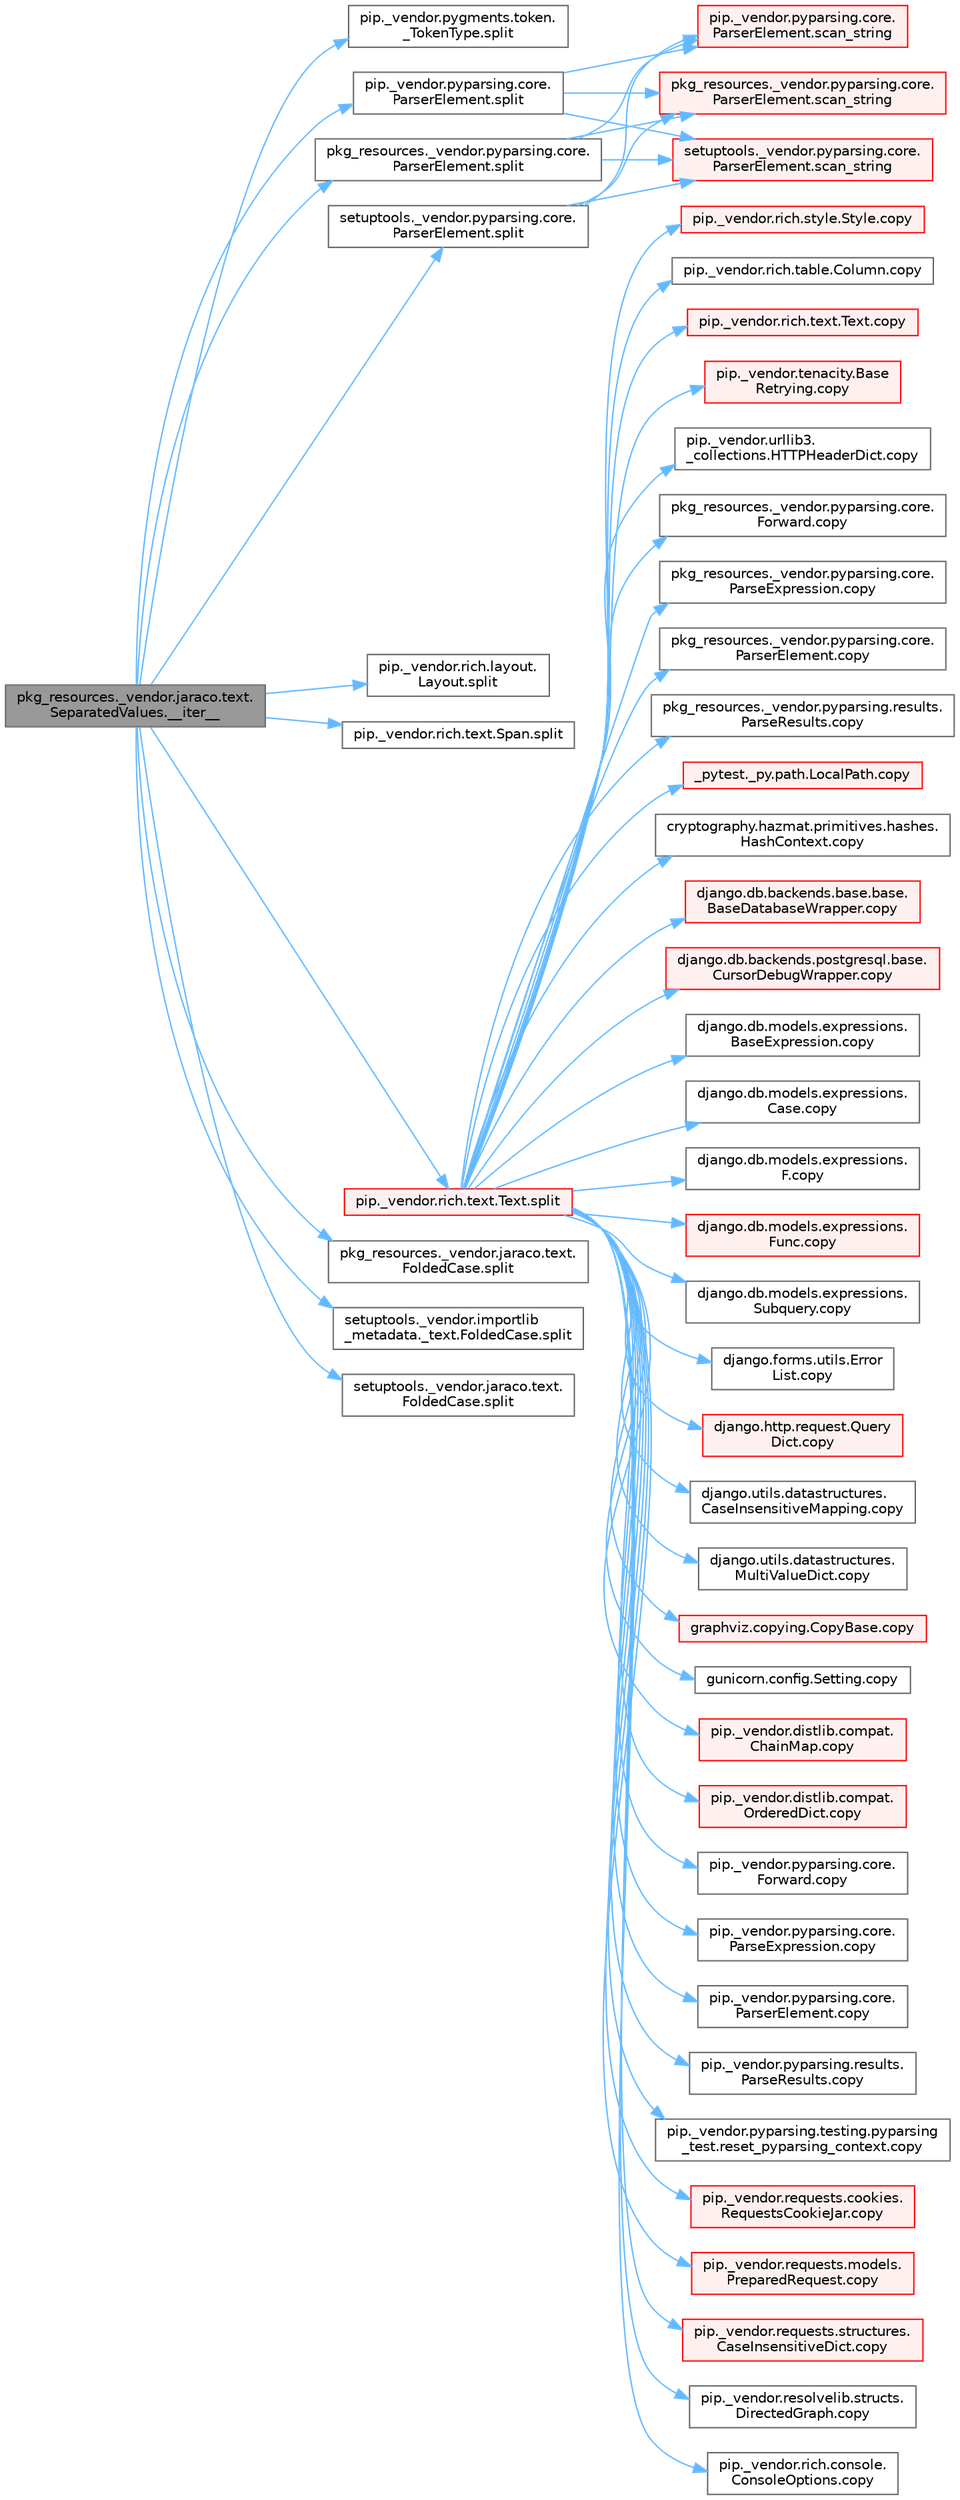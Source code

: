 digraph "pkg_resources._vendor.jaraco.text.SeparatedValues.__iter__"
{
 // LATEX_PDF_SIZE
  bgcolor="transparent";
  edge [fontname=Helvetica,fontsize=10,labelfontname=Helvetica,labelfontsize=10];
  node [fontname=Helvetica,fontsize=10,shape=box,height=0.2,width=0.4];
  rankdir="LR";
  Node1 [id="Node000001",label="pkg_resources._vendor.jaraco.text.\lSeparatedValues.__iter__",height=0.2,width=0.4,color="gray40", fillcolor="grey60", style="filled", fontcolor="black",tooltip=" "];
  Node1 -> Node2 [id="edge1_Node000001_Node000002",color="steelblue1",style="solid",tooltip=" "];
  Node2 [id="Node000002",label="pip._vendor.pygments.token.\l_TokenType.split",height=0.2,width=0.4,color="grey40", fillcolor="white", style="filled",URL="$classpip_1_1__vendor_1_1pygments_1_1token_1_1___token_type.html#a3d01a6c38f1541b83d8a50d6d26255f3",tooltip=" "];
  Node1 -> Node3 [id="edge2_Node000001_Node000003",color="steelblue1",style="solid",tooltip=" "];
  Node3 [id="Node000003",label="pip._vendor.pyparsing.core.\lParserElement.split",height=0.2,width=0.4,color="grey40", fillcolor="white", style="filled",URL="$classpip_1_1__vendor_1_1pyparsing_1_1core_1_1_parser_element.html#a4d8b15e96c35f49dd311c05519c05b48",tooltip=" "];
  Node3 -> Node4 [id="edge3_Node000003_Node000004",color="steelblue1",style="solid",tooltip=" "];
  Node4 [id="Node000004",label="pip._vendor.pyparsing.core.\lParserElement.scan_string",height=0.2,width=0.4,color="red", fillcolor="#FFF0F0", style="filled",URL="$classpip_1_1__vendor_1_1pyparsing_1_1core_1_1_parser_element.html#a0a066b31d55597f3b2ac426eab0ef7a8",tooltip=" "];
  Node3 -> Node65 [id="edge4_Node000003_Node000065",color="steelblue1",style="solid",tooltip=" "];
  Node65 [id="Node000065",label="pkg_resources._vendor.pyparsing.core.\lParserElement.scan_string",height=0.2,width=0.4,color="red", fillcolor="#FFF0F0", style="filled",URL="$classpkg__resources_1_1__vendor_1_1pyparsing_1_1core_1_1_parser_element.html#a72c2c28e4b4d308fb917b19795da3b31",tooltip=" "];
  Node3 -> Node66 [id="edge5_Node000003_Node000066",color="steelblue1",style="solid",tooltip=" "];
  Node66 [id="Node000066",label="setuptools._vendor.pyparsing.core.\lParserElement.scan_string",height=0.2,width=0.4,color="red", fillcolor="#FFF0F0", style="filled",URL="$classsetuptools_1_1__vendor_1_1pyparsing_1_1core_1_1_parser_element.html#a1e2aa4fc1e0debef9f876b7e1ccbfb62",tooltip=" "];
  Node1 -> Node67 [id="edge6_Node000001_Node000067",color="steelblue1",style="solid",tooltip=" "];
  Node67 [id="Node000067",label="pip._vendor.rich.layout.\lLayout.split",height=0.2,width=0.4,color="grey40", fillcolor="white", style="filled",URL="$classpip_1_1__vendor_1_1rich_1_1layout_1_1_layout.html#aca76e57b5a022d85f95730f661a23984",tooltip=" "];
  Node1 -> Node68 [id="edge7_Node000001_Node000068",color="steelblue1",style="solid",tooltip=" "];
  Node68 [id="Node000068",label="pip._vendor.rich.text.Span.split",height=0.2,width=0.4,color="grey40", fillcolor="white", style="filled",URL="$classpip_1_1__vendor_1_1rich_1_1text_1_1_span.html#a9c49dd58fd7dd923cabb50069550f1a5",tooltip=" "];
  Node1 -> Node69 [id="edge8_Node000001_Node000069",color="steelblue1",style="solid",tooltip=" "];
  Node69 [id="Node000069",label="pip._vendor.rich.text.Text.split",height=0.2,width=0.4,color="red", fillcolor="#FFF0F0", style="filled",URL="$classpip_1_1__vendor_1_1rich_1_1text_1_1_text.html#a73ffa0adbe053fc8c7cca53e4ce32c7b",tooltip=" "];
  Node69 -> Node70 [id="edge9_Node000069_Node000070",color="steelblue1",style="solid",tooltip=" "];
  Node70 [id="Node000070",label="_pytest._py.path.LocalPath.copy",height=0.2,width=0.4,color="red", fillcolor="#FFF0F0", style="filled",URL="$class__pytest_1_1__py_1_1path_1_1_local_path.html#a9eeecae0b90a7147e6bf23d6ea8fc6c0",tooltip=" "];
  Node69 -> Node2356 [id="edge10_Node000069_Node002356",color="steelblue1",style="solid",tooltip=" "];
  Node2356 [id="Node002356",label="cryptography.hazmat.primitives.hashes.\lHashContext.copy",height=0.2,width=0.4,color="grey40", fillcolor="white", style="filled",URL="$classcryptography_1_1hazmat_1_1primitives_1_1hashes_1_1_hash_context.html#a9f9b30a47684d469cfdc3db7a7261ea1",tooltip=" "];
  Node69 -> Node2357 [id="edge11_Node000069_Node002357",color="steelblue1",style="solid",tooltip=" "];
  Node2357 [id="Node002357",label="django.db.backends.base.base.\lBaseDatabaseWrapper.copy",height=0.2,width=0.4,color="red", fillcolor="#FFF0F0", style="filled",URL="$classdjango_1_1db_1_1backends_1_1base_1_1base_1_1_base_database_wrapper.html#a655ed3d049ec9c35530e8819d28fdc62",tooltip=" "];
  Node69 -> Node2358 [id="edge12_Node000069_Node002358",color="steelblue1",style="solid",tooltip=" "];
  Node2358 [id="Node002358",label="django.db.backends.postgresql.base.\lCursorDebugWrapper.copy",height=0.2,width=0.4,color="red", fillcolor="#FFF0F0", style="filled",URL="$classdjango_1_1db_1_1backends_1_1postgresql_1_1base_1_1_cursor_debug_wrapper.html#a35ca6cc5e6e9ba970c3c3f7469be22ef",tooltip=" "];
  Node69 -> Node2360 [id="edge13_Node000069_Node002360",color="steelblue1",style="solid",tooltip=" "];
  Node2360 [id="Node002360",label="django.db.models.expressions.\lBaseExpression.copy",height=0.2,width=0.4,color="grey40", fillcolor="white", style="filled",URL="$classdjango_1_1db_1_1models_1_1expressions_1_1_base_expression.html#aeeb404c3f264e4a520308bad3b41fabf",tooltip=" "];
  Node69 -> Node2361 [id="edge14_Node000069_Node002361",color="steelblue1",style="solid",tooltip=" "];
  Node2361 [id="Node002361",label="django.db.models.expressions.\lCase.copy",height=0.2,width=0.4,color="grey40", fillcolor="white", style="filled",URL="$classdjango_1_1db_1_1models_1_1expressions_1_1_case.html#a98cff87cf380bd54d7c21cb381c64daf",tooltip=" "];
  Node69 -> Node2362 [id="edge15_Node000069_Node002362",color="steelblue1",style="solid",tooltip=" "];
  Node2362 [id="Node002362",label="django.db.models.expressions.\lF.copy",height=0.2,width=0.4,color="grey40", fillcolor="white", style="filled",URL="$classdjango_1_1db_1_1models_1_1expressions_1_1_f.html#a58698f9a53ce3133f53d1602cc551e1b",tooltip=" "];
  Node69 -> Node2363 [id="edge16_Node000069_Node002363",color="steelblue1",style="solid",tooltip=" "];
  Node2363 [id="Node002363",label="django.db.models.expressions.\lFunc.copy",height=0.2,width=0.4,color="red", fillcolor="#FFF0F0", style="filled",URL="$classdjango_1_1db_1_1models_1_1expressions_1_1_func.html#a6883d18f5aeb4398d367e841e6e21671",tooltip=" "];
  Node69 -> Node2364 [id="edge17_Node000069_Node002364",color="steelblue1",style="solid",tooltip=" "];
  Node2364 [id="Node002364",label="django.db.models.expressions.\lSubquery.copy",height=0.2,width=0.4,color="grey40", fillcolor="white", style="filled",URL="$classdjango_1_1db_1_1models_1_1expressions_1_1_subquery.html#a59363e529ff37aa5c16a09b76e6e6bf9",tooltip=" "];
  Node69 -> Node2365 [id="edge18_Node000069_Node002365",color="steelblue1",style="solid",tooltip=" "];
  Node2365 [id="Node002365",label="django.forms.utils.Error\lList.copy",height=0.2,width=0.4,color="grey40", fillcolor="white", style="filled",URL="$classdjango_1_1forms_1_1utils_1_1_error_list.html#a46176c1849362dd93ea227cfec28d1ff",tooltip=" "];
  Node69 -> Node2366 [id="edge19_Node000069_Node002366",color="steelblue1",style="solid",tooltip=" "];
  Node2366 [id="Node002366",label="django.http.request.Query\lDict.copy",height=0.2,width=0.4,color="red", fillcolor="#FFF0F0", style="filled",URL="$classdjango_1_1http_1_1request_1_1_query_dict.html#ada9e4956e62868c5587b9ffde7b358b5",tooltip=" "];
  Node69 -> Node2540 [id="edge20_Node000069_Node002540",color="steelblue1",style="solid",tooltip=" "];
  Node2540 [id="Node002540",label="django.utils.datastructures.\lCaseInsensitiveMapping.copy",height=0.2,width=0.4,color="grey40", fillcolor="white", style="filled",URL="$classdjango_1_1utils_1_1datastructures_1_1_case_insensitive_mapping.html#a89e52f7d943ef70ee9e2731a1bb25084",tooltip=" "];
  Node69 -> Node2541 [id="edge21_Node000069_Node002541",color="steelblue1",style="solid",tooltip=" "];
  Node2541 [id="Node002541",label="django.utils.datastructures.\lMultiValueDict.copy",height=0.2,width=0.4,color="grey40", fillcolor="white", style="filled",URL="$classdjango_1_1utils_1_1datastructures_1_1_multi_value_dict.html#aa04a15080bb2af3ac7cc3f4791a54786",tooltip=" "];
  Node69 -> Node2542 [id="edge22_Node000069_Node002542",color="steelblue1",style="solid",tooltip=" "];
  Node2542 [id="Node002542",label="graphviz.copying.CopyBase.copy",height=0.2,width=0.4,color="red", fillcolor="#FFF0F0", style="filled",URL="$classgraphviz_1_1copying_1_1_copy_base.html#a2f81c0dd9b8d1f25d9aebacfdb5ee284",tooltip=" "];
  Node69 -> Node2553 [id="edge23_Node000069_Node002553",color="steelblue1",style="solid",tooltip=" "];
  Node2553 [id="Node002553",label="gunicorn.config.Setting.copy",height=0.2,width=0.4,color="grey40", fillcolor="white", style="filled",URL="$classgunicorn_1_1config_1_1_setting.html#a389321c9f9e3227638ce969dffdfc4dc",tooltip=" "];
  Node69 -> Node2554 [id="edge24_Node000069_Node002554",color="steelblue1",style="solid",tooltip=" "];
  Node2554 [id="Node002554",label="pip._vendor.distlib.compat.\lChainMap.copy",height=0.2,width=0.4,color="red", fillcolor="#FFF0F0", style="filled",URL="$classpip_1_1__vendor_1_1distlib_1_1compat_1_1_chain_map.html#a8146e2ccf536c708cb0b7a09ccf8c537",tooltip=" "];
  Node69 -> Node2555 [id="edge25_Node000069_Node002555",color="steelblue1",style="solid",tooltip=" "];
  Node2555 [id="Node002555",label="pip._vendor.distlib.compat.\lOrderedDict.copy",height=0.2,width=0.4,color="red", fillcolor="#FFF0F0", style="filled",URL="$classpip_1_1__vendor_1_1distlib_1_1compat_1_1_ordered_dict.html#ae6088d806618f017e91d1bd2f61771dd",tooltip=" "];
  Node69 -> Node2556 [id="edge26_Node000069_Node002556",color="steelblue1",style="solid",tooltip=" "];
  Node2556 [id="Node002556",label="pip._vendor.pyparsing.core.\lForward.copy",height=0.2,width=0.4,color="grey40", fillcolor="white", style="filled",URL="$classpip_1_1__vendor_1_1pyparsing_1_1core_1_1_forward.html#afd7e391f2f32fd6350b0e064728bc9a0",tooltip=" "];
  Node69 -> Node2557 [id="edge27_Node000069_Node002557",color="steelblue1",style="solid",tooltip=" "];
  Node2557 [id="Node002557",label="pip._vendor.pyparsing.core.\lParseExpression.copy",height=0.2,width=0.4,color="grey40", fillcolor="white", style="filled",URL="$classpip_1_1__vendor_1_1pyparsing_1_1core_1_1_parse_expression.html#a6c47c811bdb4ddebaa8635bd596d908c",tooltip=" "];
  Node69 -> Node2558 [id="edge28_Node000069_Node002558",color="steelblue1",style="solid",tooltip=" "];
  Node2558 [id="Node002558",label="pip._vendor.pyparsing.core.\lParserElement.copy",height=0.2,width=0.4,color="grey40", fillcolor="white", style="filled",URL="$classpip_1_1__vendor_1_1pyparsing_1_1core_1_1_parser_element.html#a90cf16d51d3eb590beb84714d46fd86e",tooltip=" "];
  Node69 -> Node2559 [id="edge29_Node000069_Node002559",color="steelblue1",style="solid",tooltip=" "];
  Node2559 [id="Node002559",label="pip._vendor.pyparsing.results.\lParseResults.copy",height=0.2,width=0.4,color="grey40", fillcolor="white", style="filled",URL="$classpip_1_1__vendor_1_1pyparsing_1_1results_1_1_parse_results.html#a943baafa125ab0ae889f20409bdc360c",tooltip=" "];
  Node69 -> Node2560 [id="edge30_Node000069_Node002560",color="steelblue1",style="solid",tooltip=" "];
  Node2560 [id="Node002560",label="pip._vendor.pyparsing.testing.pyparsing\l_test.reset_pyparsing_context.copy",height=0.2,width=0.4,color="grey40", fillcolor="white", style="filled",URL="$classpip_1_1__vendor_1_1pyparsing_1_1testing_1_1pyparsing__test_1_1reset__pyparsing__context.html#a8b358db76145f5a96a157c60b10c0042",tooltip=" "];
  Node69 -> Node2561 [id="edge31_Node000069_Node002561",color="steelblue1",style="solid",tooltip=" "];
  Node2561 [id="Node002561",label="pip._vendor.requests.cookies.\lRequestsCookieJar.copy",height=0.2,width=0.4,color="red", fillcolor="#FFF0F0", style="filled",URL="$classpip_1_1__vendor_1_1requests_1_1cookies_1_1_requests_cookie_jar.html#a6f55e74598cf9e2c383486aa1b4eb9ba",tooltip=" "];
  Node69 -> Node2563 [id="edge32_Node000069_Node002563",color="steelblue1",style="solid",tooltip=" "];
  Node2563 [id="Node002563",label="pip._vendor.requests.models.\lPreparedRequest.copy",height=0.2,width=0.4,color="red", fillcolor="#FFF0F0", style="filled",URL="$classpip_1_1__vendor_1_1requests_1_1models_1_1_prepared_request.html#a7548cd215dfcd985b529c710800d964a",tooltip=" "];
  Node69 -> Node2564 [id="edge33_Node000069_Node002564",color="steelblue1",style="solid",tooltip=" "];
  Node2564 [id="Node002564",label="pip._vendor.requests.structures.\lCaseInsensitiveDict.copy",height=0.2,width=0.4,color="red", fillcolor="#FFF0F0", style="filled",URL="$classpip_1_1__vendor_1_1requests_1_1structures_1_1_case_insensitive_dict.html#a2d80c1a56c57eb40550b30eb7d76c571",tooltip=" "];
  Node69 -> Node2565 [id="edge34_Node000069_Node002565",color="steelblue1",style="solid",tooltip=" "];
  Node2565 [id="Node002565",label="pip._vendor.resolvelib.structs.\lDirectedGraph.copy",height=0.2,width=0.4,color="grey40", fillcolor="white", style="filled",URL="$classpip_1_1__vendor_1_1resolvelib_1_1structs_1_1_directed_graph.html#ab782851de23ced11026378fd85cfcf7e",tooltip=" "];
  Node69 -> Node2566 [id="edge35_Node000069_Node002566",color="steelblue1",style="solid",tooltip=" "];
  Node2566 [id="Node002566",label="pip._vendor.rich.console.\lConsoleOptions.copy",height=0.2,width=0.4,color="grey40", fillcolor="white", style="filled",URL="$classpip_1_1__vendor_1_1rich_1_1console_1_1_console_options.html#afd4cbb05271ff8f3ca0e58617edf6a25",tooltip=" "];
  Node69 -> Node2567 [id="edge36_Node000069_Node002567",color="steelblue1",style="solid",tooltip=" "];
  Node2567 [id="Node002567",label="pip._vendor.rich.style.Style.copy",height=0.2,width=0.4,color="red", fillcolor="#FFF0F0", style="filled",URL="$classpip_1_1__vendor_1_1rich_1_1style_1_1_style.html#abba3761f0c189ce79a43f5feeefca1a8",tooltip=" "];
  Node69 -> Node2646 [id="edge37_Node000069_Node002646",color="steelblue1",style="solid",tooltip=" "];
  Node2646 [id="Node002646",label="pip._vendor.rich.table.Column.copy",height=0.2,width=0.4,color="grey40", fillcolor="white", style="filled",URL="$classpip_1_1__vendor_1_1rich_1_1table_1_1_column.html#a2faeacbd8890d591c70ad9a93d53b5fc",tooltip=" "];
  Node69 -> Node2647 [id="edge38_Node000069_Node002647",color="steelblue1",style="solid",tooltip=" "];
  Node2647 [id="Node002647",label="pip._vendor.rich.text.Text.copy",height=0.2,width=0.4,color="red", fillcolor="#FFF0F0", style="filled",URL="$classpip_1_1__vendor_1_1rich_1_1text_1_1_text.html#a93b228d0aa89aa63e6dfbaa40cb7619a",tooltip=" "];
  Node69 -> Node2648 [id="edge39_Node000069_Node002648",color="steelblue1",style="solid",tooltip=" "];
  Node2648 [id="Node002648",label="pip._vendor.tenacity.Base\lRetrying.copy",height=0.2,width=0.4,color="red", fillcolor="#FFF0F0", style="filled",URL="$classpip_1_1__vendor_1_1tenacity_1_1_base_retrying.html#a3b3c595a4448cf55ebb3d1f3660bea88",tooltip=" "];
  Node69 -> Node2682 [id="edge40_Node000069_Node002682",color="steelblue1",style="solid",tooltip=" "];
  Node2682 [id="Node002682",label="pip._vendor.urllib3.\l_collections.HTTPHeaderDict.copy",height=0.2,width=0.4,color="grey40", fillcolor="white", style="filled",URL="$classpip_1_1__vendor_1_1urllib3_1_1__collections_1_1_h_t_t_p_header_dict.html#a5ae57d3926c44a25dc5c14fc9eb2296f",tooltip=" "];
  Node69 -> Node2683 [id="edge41_Node000069_Node002683",color="steelblue1",style="solid",tooltip=" "];
  Node2683 [id="Node002683",label="pkg_resources._vendor.pyparsing.core.\lForward.copy",height=0.2,width=0.4,color="grey40", fillcolor="white", style="filled",URL="$classpkg__resources_1_1__vendor_1_1pyparsing_1_1core_1_1_forward.html#a47d746032d91355693bdb05a8b11555a",tooltip=" "];
  Node69 -> Node2684 [id="edge42_Node000069_Node002684",color="steelblue1",style="solid",tooltip=" "];
  Node2684 [id="Node002684",label="pkg_resources._vendor.pyparsing.core.\lParseExpression.copy",height=0.2,width=0.4,color="grey40", fillcolor="white", style="filled",URL="$classpkg__resources_1_1__vendor_1_1pyparsing_1_1core_1_1_parse_expression.html#a77e73191b6e8457ca0c19626a4f576db",tooltip=" "];
  Node69 -> Node2685 [id="edge43_Node000069_Node002685",color="steelblue1",style="solid",tooltip=" "];
  Node2685 [id="Node002685",label="pkg_resources._vendor.pyparsing.core.\lParserElement.copy",height=0.2,width=0.4,color="grey40", fillcolor="white", style="filled",URL="$classpkg__resources_1_1__vendor_1_1pyparsing_1_1core_1_1_parser_element.html#a1d909c85c8a640c0f08a4f5dafd784ab",tooltip=" "];
  Node69 -> Node2686 [id="edge44_Node000069_Node002686",color="steelblue1",style="solid",tooltip=" "];
  Node2686 [id="Node002686",label="pkg_resources._vendor.pyparsing.results.\lParseResults.copy",height=0.2,width=0.4,color="grey40", fillcolor="white", style="filled",URL="$classpkg__resources_1_1__vendor_1_1pyparsing_1_1results_1_1_parse_results.html#a94b8e3d13fec3710bc2cffed5c8cb971",tooltip=" "];
  Node1 -> Node3604 [id="edge45_Node000001_Node003604",color="steelblue1",style="solid",tooltip=" "];
  Node3604 [id="Node003604",label="pkg_resources._vendor.jaraco.text.\lFoldedCase.split",height=0.2,width=0.4,color="grey40", fillcolor="white", style="filled",URL="$classpkg__resources_1_1__vendor_1_1jaraco_1_1text_1_1_folded_case.html#a7b2b09e9b0ef614fdfd9c63d50391546",tooltip=" "];
  Node1 -> Node3605 [id="edge46_Node000001_Node003605",color="steelblue1",style="solid",tooltip=" "];
  Node3605 [id="Node003605",label="pkg_resources._vendor.pyparsing.core.\lParserElement.split",height=0.2,width=0.4,color="grey40", fillcolor="white", style="filled",URL="$classpkg__resources_1_1__vendor_1_1pyparsing_1_1core_1_1_parser_element.html#a194801602eaab7fd2483d6a6ef7335b7",tooltip=" "];
  Node3605 -> Node4 [id="edge47_Node003605_Node000004",color="steelblue1",style="solid",tooltip=" "];
  Node3605 -> Node65 [id="edge48_Node003605_Node000065",color="steelblue1",style="solid",tooltip=" "];
  Node3605 -> Node66 [id="edge49_Node003605_Node000066",color="steelblue1",style="solid",tooltip=" "];
  Node1 -> Node3606 [id="edge50_Node000001_Node003606",color="steelblue1",style="solid",tooltip=" "];
  Node3606 [id="Node003606",label="setuptools._vendor.importlib\l_metadata._text.FoldedCase.split",height=0.2,width=0.4,color="grey40", fillcolor="white", style="filled",URL="$classsetuptools_1_1__vendor_1_1importlib__metadata_1_1__text_1_1_folded_case.html#ad11fea50bf332e1e3b18e9afcba1e968",tooltip=" "];
  Node1 -> Node3607 [id="edge51_Node000001_Node003607",color="steelblue1",style="solid",tooltip=" "];
  Node3607 [id="Node003607",label="setuptools._vendor.jaraco.text.\lFoldedCase.split",height=0.2,width=0.4,color="grey40", fillcolor="white", style="filled",URL="$classsetuptools_1_1__vendor_1_1jaraco_1_1text_1_1_folded_case.html#aea9c3fb382726e07c6bec7f3eee21f27",tooltip=" "];
  Node1 -> Node3608 [id="edge52_Node000001_Node003608",color="steelblue1",style="solid",tooltip=" "];
  Node3608 [id="Node003608",label="setuptools._vendor.pyparsing.core.\lParserElement.split",height=0.2,width=0.4,color="grey40", fillcolor="white", style="filled",URL="$classsetuptools_1_1__vendor_1_1pyparsing_1_1core_1_1_parser_element.html#a851b91f91735a7984ff943924b8f5e53",tooltip=" "];
  Node3608 -> Node4 [id="edge53_Node003608_Node000004",color="steelblue1",style="solid",tooltip=" "];
  Node3608 -> Node65 [id="edge54_Node003608_Node000065",color="steelblue1",style="solid",tooltip=" "];
  Node3608 -> Node66 [id="edge55_Node003608_Node000066",color="steelblue1",style="solid",tooltip=" "];
}
